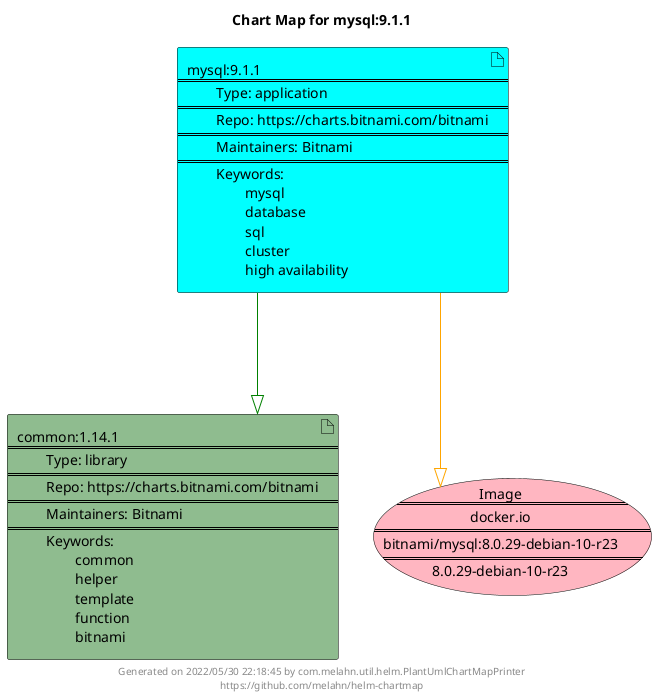 @startuml
skinparam linetype ortho
skinparam backgroundColor white
skinparam usecaseBorderColor black
skinparam usecaseArrowColor LightSlateGray
skinparam artifactBorderColor black
skinparam artifactArrowColor LightSlateGray

title Chart Map for mysql:9.1.1

'There are 2 referenced Helm Charts
artifact "common:1.14.1\n====\n\tType: library\n====\n\tRepo: https://charts.bitnami.com/bitnami\n====\n\tMaintainers: Bitnami\n====\n\tKeywords: \n\t\tcommon\n\t\thelper\n\t\ttemplate\n\t\tfunction\n\t\tbitnami" as common_1_14_1 #DarkSeaGreen
artifact "mysql:9.1.1\n====\n\tType: application\n====\n\tRepo: https://charts.bitnami.com/bitnami\n====\n\tMaintainers: Bitnami\n====\n\tKeywords: \n\t\tmysql\n\t\tdatabase\n\t\tsql\n\t\tcluster\n\t\thigh availability" as mysql_9_1_1 #Aqua

'There is one referenced Docker Image
usecase "Image\n====\ndocker.io\n====\nbitnami/mysql:8.0.29-debian-10-r23\n====\n8.0.29-debian-10-r23" as docker_io_bitnami_mysql_8_0_29_debian_10_r23 #LightPink

'Chart Dependencies
mysql_9_1_1--[#green]-|>common_1_14_1
mysql_9_1_1--[#orange]-|>docker_io_bitnami_mysql_8_0_29_debian_10_r23

center footer Generated on 2022/05/30 22:18:45 by com.melahn.util.helm.PlantUmlChartMapPrinter\nhttps://github.com/melahn/helm-chartmap
@enduml
